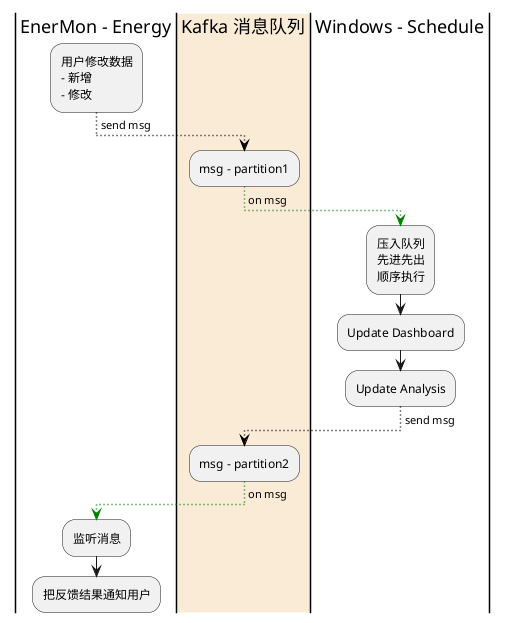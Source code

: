 @startuml patching
|EnerMon - Energy|
:用户修改数据
- 新增
- 修改;
|#AntiqueWhite|Kafka 消息队列|
-[#black,dotted]-> send msg;
:msg - partition1;
-[#green,dotted]-> on msg;
|Windows - Schedule|
:压入队列
先进先出
顺序执行;
:Update Dashboard;
:Update Analysis;
|#AntiqueWhite|Kafka 消息队列|
-[#black,dotted]-> send msg;
:msg - partition2;
-[#green,dotted]-> on msg;
|EnerMon - Energy|
:监听消息;
:把反馈结果通知用户;
@enduml